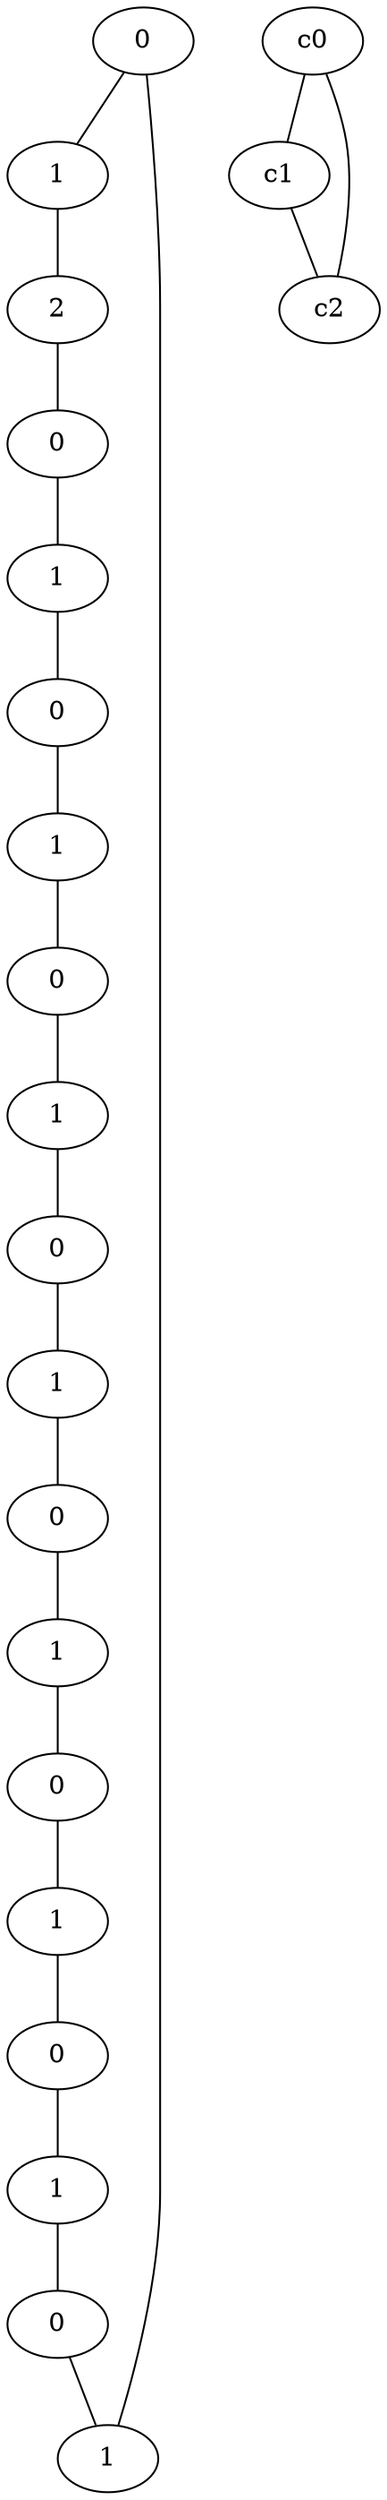 graph {
a0[label=0];
a1[label=1];
a2[label=2];
a3[label=0];
a4[label=1];
a5[label=0];
a6[label=1];
a7[label=0];
a8[label=1];
a9[label=0];
a10[label=1];
a11[label=0];
a12[label=1];
a13[label=0];
a14[label=1];
a15[label=0];
a16[label=1];
a17[label=0];
a18[label=1];
a0 -- a1;
a0 -- a18;
a1 -- a2;
a2 -- a3;
a3 -- a4;
a4 -- a5;
a5 -- a6;
a6 -- a7;
a7 -- a8;
a8 -- a9;
a9 -- a10;
a10 -- a11;
a11 -- a12;
a12 -- a13;
a13 -- a14;
a14 -- a15;
a15 -- a16;
a16 -- a17;
a17 -- a18;
c0 -- c1;
c0 -- c2;
c1 -- c2;
}
